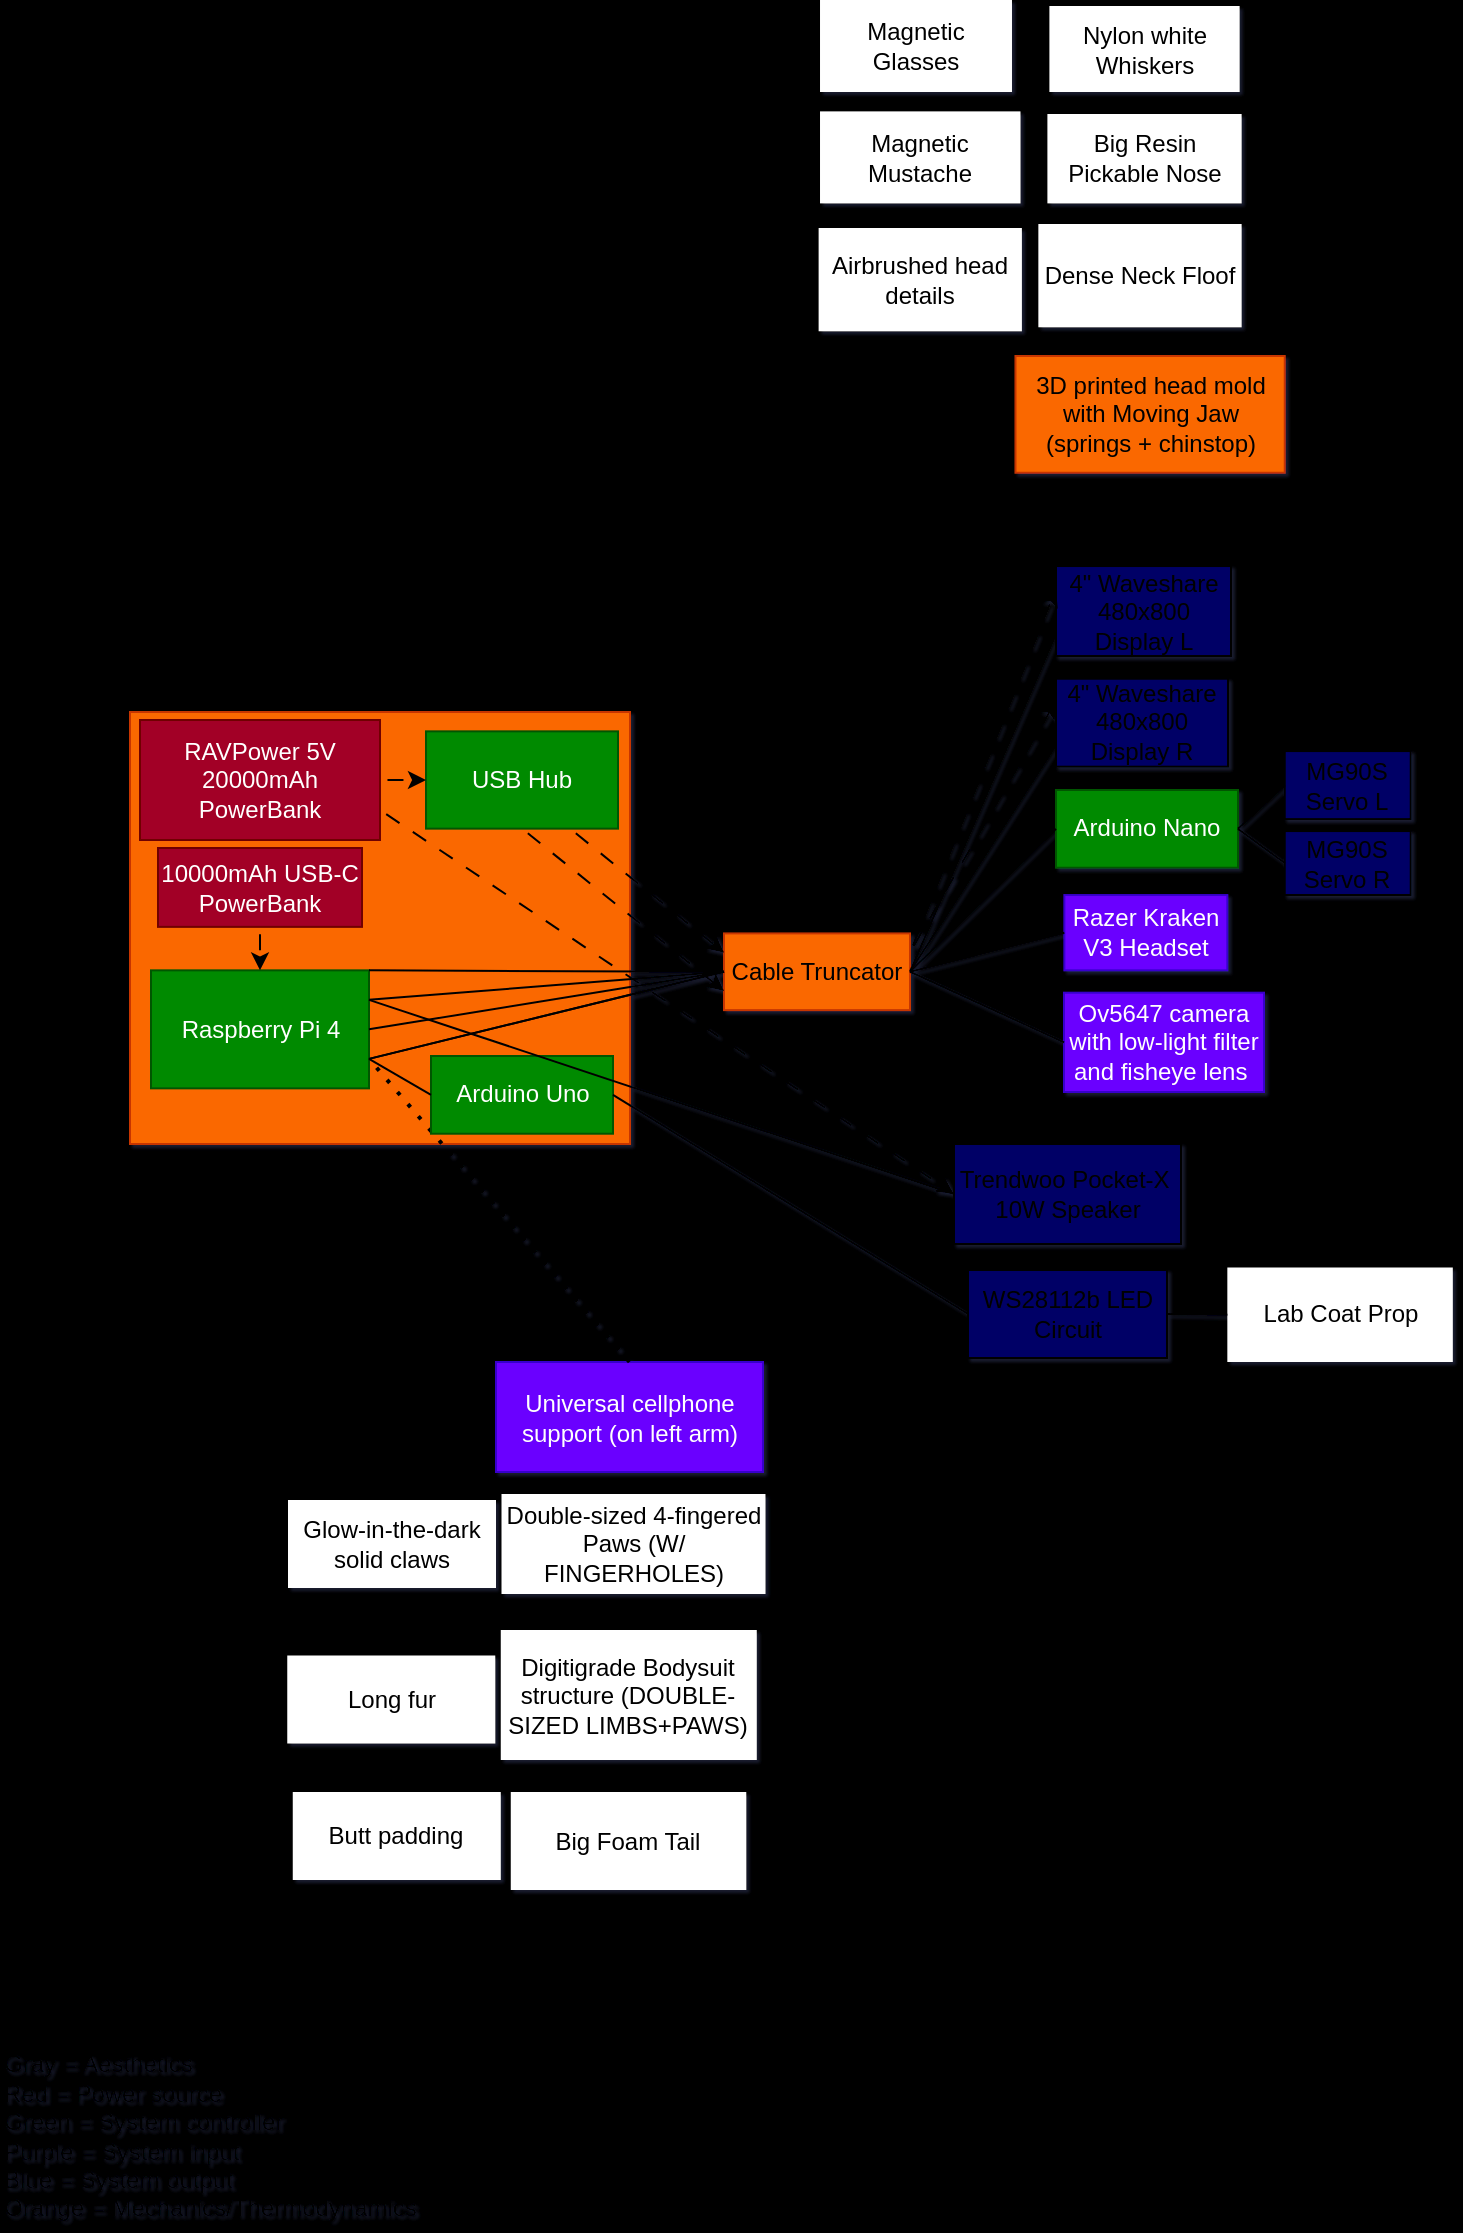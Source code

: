 <mxfile>
    <diagram id="meEQKwicSAwc1KFZT5nb" name="Page-1">
        <mxGraphModel dx="746" dy="433" grid="0" gridSize="10" guides="1" tooltips="1" connect="1" arrows="1" fold="1" page="1" pageScale="1" pageWidth="827" pageHeight="1169" background="#000000" math="0" shadow="1">
            <root>
                <mxCell id="0"/>
                <mxCell id="1" parent="0"/>
                <mxCell id="DGbpkix3uCbMqAGdI3nw-2" value="" style="rounded=0;whiteSpace=wrap;html=1;fillColor=#fa6800;fontColor=#000000;strokeColor=#C73500;" parent="1" vertex="1">
                    <mxGeometry x="74" y="403" width="250" height="216" as="geometry"/>
                </mxCell>
                <mxCell id="sJYIKFFBBBpRVcEcnY1A-2" value="Raspberry Pi 4" style="rounded=0;whiteSpace=wrap;html=1;fillColor=#008a00;fontColor=#ffffff;strokeColor=#005700;" parent="1" vertex="1">
                    <mxGeometry x="84.5" y="532.18" width="109" height="59" as="geometry"/>
                </mxCell>
                <mxCell id="sJYIKFFBBBpRVcEcnY1A-4" value="RAVPower 5V&lt;br&gt;20000mAh PowerBank" style="rounded=0;whiteSpace=wrap;html=1;fillColor=#a20025;fontColor=#ffffff;strokeColor=#6F0000;" parent="1" vertex="1">
                    <mxGeometry x="79" y="407" width="120" height="60" as="geometry"/>
                </mxCell>
                <mxCell id="MiqG1OLB_oiA9NUDDggW-1" value="Trendwoo Pocket-X&amp;nbsp;&lt;br&gt;10W Speaker" style="rounded=0;whiteSpace=wrap;html=1;fillColor=#000066;" parent="1" vertex="1">
                    <mxGeometry x="486.0" y="619" width="113.5" height="50" as="geometry"/>
                </mxCell>
                <mxCell id="MiqG1OLB_oiA9NUDDggW-14" value="4&quot; Waveshare&lt;br&gt;480x800 Display L" style="rounded=0;whiteSpace=wrap;html=1;fillColor=#000066;" parent="1" vertex="1">
                    <mxGeometry x="537.0" y="330.02" width="87.5" height="45" as="geometry"/>
                </mxCell>
                <mxCell id="MiqG1OLB_oiA9NUDDggW-16" value="Razer Kraken V3 Headset" style="rounded=0;whiteSpace=wrap;html=1;fillColor=#6a00ff;fontColor=#ffffff;strokeColor=#3700CC;" parent="1" vertex="1">
                    <mxGeometry x="541.17" y="494.53" width="81.5" height="37.65" as="geometry"/>
                </mxCell>
                <mxCell id="MiqG1OLB_oiA9NUDDggW-20" value="4&quot; Waveshare&lt;br&gt;480x800 Display R" style="rounded=0;whiteSpace=wrap;html=1;fillColor=#000066;" parent="1" vertex="1">
                    <mxGeometry x="537.0" y="386.35" width="86" height="44" as="geometry"/>
                </mxCell>
                <mxCell id="EwRE9bhfaP1bS0f3p2Km-1" value="3D printed head mold with Moving Jaw &lt;br&gt;(springs + chinstop)" style="rounded=0;whiteSpace=wrap;html=1;fillColor=#fa6800;fontColor=#000000;strokeColor=#C73500;" parent="1" vertex="1">
                    <mxGeometry x="516.73" y="225" width="134.64" height="58.37" as="geometry"/>
                </mxCell>
                <mxCell id="1WqXuKTqIWCNE-_j3OdE-2" value="" style="endArrow=none;html=1;exitX=1;exitY=0.5;exitDx=0;exitDy=0;entryX=0;entryY=0.75;entryDx=0;entryDy=0;" parent="1" source="16" target="MiqG1OLB_oiA9NUDDggW-20" edge="1">
                    <mxGeometry width="50" height="50" relative="1" as="geometry">
                        <mxPoint x="363.68" y="402.63" as="sourcePoint"/>
                        <mxPoint x="519" y="425" as="targetPoint"/>
                    </mxGeometry>
                </mxCell>
                <mxCell id="1WqXuKTqIWCNE-_j3OdE-3" value="" style="endArrow=classic;html=1;entryX=0;entryY=0.25;entryDx=0;entryDy=0;exitX=1;exitY=0.25;exitDx=0;exitDy=0;flowAnimation=1;" parent="1" source="16" target="MiqG1OLB_oiA9NUDDggW-20" edge="1">
                    <mxGeometry width="50" height="50" relative="1" as="geometry">
                        <mxPoint x="336.68" y="451.63" as="sourcePoint"/>
                        <mxPoint x="27.68" y="677.63" as="targetPoint"/>
                    </mxGeometry>
                </mxCell>
                <mxCell id="Ozhnao1Kgd7wMi6BiEIW-4" value="Digitigrade Bodysuit structure (DOUBLE-SIZED LIMBS+PAWS)" style="rounded=0;whiteSpace=wrap;html=1;strokeColor=none;" parent="1" vertex="1">
                    <mxGeometry x="259.38" y="862" width="128" height="65" as="geometry"/>
                </mxCell>
                <mxCell id="DGbpkix3uCbMqAGdI3nw-13" value="Lab Coat Prop" style="rounded=0;whiteSpace=wrap;html=1;strokeColor=none;" parent="1" vertex="1">
                    <mxGeometry x="622.67" y="680.75" width="112.73" height="47.25" as="geometry"/>
                </mxCell>
                <mxCell id="Nwgi6No1Y5rALYJXFBc9-3" value="WS28112b LED Circuit" style="rounded=0;whiteSpace=wrap;html=1;fillColor=#000066;" parent="1" vertex="1">
                    <mxGeometry x="493" y="682" width="99.5" height="44" as="geometry"/>
                </mxCell>
                <mxCell id="H9GIjnEAIh9E3dcZyppp-1" value="Nylon white Whiskers" style="rounded=0;whiteSpace=wrap;html=1;gradientColor=none;gradientDirection=radial;strokeColor=none;shadow=0;sketch=0;" parent="1" vertex="1">
                    <mxGeometry x="533.7" y="50.0" width="95.11" height="43" as="geometry"/>
                </mxCell>
                <mxCell id="G8CKnrLTyZzQH0mxdqqO-1" value="Big Foam Tail" style="rounded=0;whiteSpace=wrap;html=1;strokeColor=none;" parent="1" vertex="1">
                    <mxGeometry x="264.38" y="943" width="117.75" height="49" as="geometry"/>
                </mxCell>
                <mxCell id="mjT4M5Ip4WEiN_Ukw4vy-4" value="Big Resin Pickable Nose" style="rounded=0;whiteSpace=wrap;html=1;strokeColor=none;" parent="1" vertex="1">
                    <mxGeometry x="532.7" y="104.0" width="97.11" height="44.69" as="geometry"/>
                </mxCell>
                <mxCell id="l3iReEpkzlMMZ4JEiKjo-1" value="Arduino Nano" style="rounded=0;whiteSpace=wrap;html=1;fillColor=#008a00;fontColor=#ffffff;strokeColor=#005700;" parent="1" vertex="1">
                    <mxGeometry x="537" y="442" width="91" height="38.85" as="geometry"/>
                </mxCell>
                <mxCell id="l3iReEpkzlMMZ4JEiKjo-6" value="MG90S Servo L" style="rounded=0;whiteSpace=wrap;html=1;fillColor=#000066;" parent="1" vertex="1">
                    <mxGeometry x="651.37" y="422.54" width="63" height="34" as="geometry"/>
                </mxCell>
                <mxCell id="l3iReEpkzlMMZ4JEiKjo-7" value="MG90S Servo R" style="rounded=0;whiteSpace=wrap;html=1;fillColor=#000066;" parent="1" vertex="1">
                    <mxGeometry x="651.37" y="462.53" width="63" height="32" as="geometry"/>
                </mxCell>
                <mxCell id="l3iReEpkzlMMZ4JEiKjo-9" value="" style="endArrow=none;html=1;entryX=1;entryY=0.5;entryDx=0;entryDy=0;exitX=0;exitY=0.5;exitDx=0;exitDy=0;" parent="1" source="l3iReEpkzlMMZ4JEiKjo-7" target="l3iReEpkzlMMZ4JEiKjo-1" edge="1">
                    <mxGeometry width="50" height="50" relative="1" as="geometry">
                        <mxPoint x="111.68" y="1038.55" as="sourcePoint"/>
                        <mxPoint x="646.68" y="436.05" as="targetPoint"/>
                    </mxGeometry>
                </mxCell>
                <mxCell id="l3iReEpkzlMMZ4JEiKjo-10" value="" style="endArrow=none;html=1;entryX=0;entryY=0.5;entryDx=0;entryDy=0;exitX=1;exitY=0.5;exitDx=0;exitDy=0;" parent="1" source="l3iReEpkzlMMZ4JEiKjo-1" target="l3iReEpkzlMMZ4JEiKjo-6" edge="1">
                    <mxGeometry width="50" height="50" relative="1" as="geometry">
                        <mxPoint x="646.68" y="441.36" as="sourcePoint"/>
                        <mxPoint x="165.68" y="943.37" as="targetPoint"/>
                    </mxGeometry>
                </mxCell>
                <mxCell id="1nplpBPKuo-pAkyZSkpJ-1" value="Dense Neck Floof" style="rounded=0;whiteSpace=wrap;html=1;strokeColor=none;" parent="1" vertex="1">
                    <mxGeometry x="528.18" y="159" width="101.63" height="51.63" as="geometry"/>
                </mxCell>
                <mxCell id="mBO-9hLZOUBeBoBWAcDw-1" value="Universal cellphone support (on left arm)" style="rounded=0;whiteSpace=wrap;html=1;fillColor=#6a00ff;fontColor=#ffffff;strokeColor=#3700CC;" parent="1" vertex="1">
                    <mxGeometry x="257.0" y="728" width="133.5" height="55" as="geometry"/>
                </mxCell>
                <mxCell id="xO1Hjzes8Y6__K4B7noJ-2" value="Double-sized 4-fingered&lt;br&gt;Paws (W/ FINGERHOLES)" style="rounded=0;whiteSpace=wrap;html=1;strokeColor=none;" parent="1" vertex="1">
                    <mxGeometry x="259.75" y="794" width="131.98" height="50" as="geometry"/>
                </mxCell>
                <mxCell id="nYuNfDLr34HPvWMLvB9R-5" value="" style="endArrow=classic;html=1;exitX=1;exitY=0.25;exitDx=0;exitDy=0;entryX=0;entryY=0.25;entryDx=0;entryDy=0;flowAnimation=1;" parent="1" source="16" target="MiqG1OLB_oiA9NUDDggW-14" edge="1">
                    <mxGeometry width="50" height="50" relative="1" as="geometry">
                        <mxPoint x="327.68" y="448.63" as="sourcePoint"/>
                        <mxPoint x="503" y="377" as="targetPoint"/>
                    </mxGeometry>
                </mxCell>
                <mxCell id="nYuNfDLr34HPvWMLvB9R-9" value="" style="endArrow=none;html=1;entryX=0;entryY=0.5;entryDx=0;entryDy=0;exitX=1;exitY=0.5;exitDx=0;exitDy=0;" parent="1" source="16" target="MiqG1OLB_oiA9NUDDggW-16" edge="1">
                    <mxGeometry width="50" height="50" relative="1" as="geometry">
                        <mxPoint x="341.68" y="543.63" as="sourcePoint"/>
                        <mxPoint x="328.68" y="500.63" as="targetPoint"/>
                    </mxGeometry>
                </mxCell>
                <mxCell id="P2U7Luo28GVeBd__tEnY-2" value="" style="endArrow=classic;html=1;exitX=0.5;exitY=1;exitDx=0;exitDy=0;entryX=0.5;entryY=0;entryDx=0;entryDy=0;flowAnimation=1;" parent="1" source="80" target="sJYIKFFBBBpRVcEcnY1A-2" edge="1">
                    <mxGeometry width="50" height="50" relative="1" as="geometry">
                        <mxPoint x="307.68" y="600" as="sourcePoint"/>
                        <mxPoint x="357.68" y="550" as="targetPoint"/>
                    </mxGeometry>
                </mxCell>
                <mxCell id="dLq0NmMCFaMVdCEzxlDA-1" value="Glow-in-the-dark solid claws" style="rounded=0;whiteSpace=wrap;html=1;strokeColor=none;" parent="1" vertex="1">
                    <mxGeometry x="153" y="797" width="104" height="44" as="geometry"/>
                </mxCell>
                <mxCell id="8uKKw6rdh23P3kLo1PTB-3" value="Magnetic Mustache" style="rounded=0;whiteSpace=wrap;html=1;strokeColor=none;" parent="1" vertex="1">
                    <mxGeometry x="419.01" y="102.69" width="100.23" height="46" as="geometry"/>
                </mxCell>
                <mxCell id="SpIbLsfifqnd3sB7QlT--1" value="Magnetic Glasses" style="rounded=0;whiteSpace=wrap;html=1;strokeColor=none;" parent="1" vertex="1">
                    <mxGeometry x="419.01" y="47.0" width="95.98" height="46" as="geometry"/>
                </mxCell>
                <mxCell id="11" value="" style="endArrow=none;html=1;exitX=1;exitY=0.5;exitDx=0;exitDy=0;entryX=0;entryY=0.5;entryDx=0;entryDy=0;" parent="1" source="16" target="l3iReEpkzlMMZ4JEiKjo-1" edge="1">
                    <mxGeometry width="50" height="50" relative="1" as="geometry">
                        <mxPoint x="531.68" y="616.63" as="sourcePoint"/>
                        <mxPoint x="581.68" y="566.63" as="targetPoint"/>
                    </mxGeometry>
                </mxCell>
                <mxCell id="16" value="Cable Truncator" style="rounded=0;whiteSpace=wrap;html=1;fillColor=#fa6800;fontColor=#000000;strokeColor=#C73500;" parent="1" vertex="1">
                    <mxGeometry x="371" y="513.71" width="93" height="38.35" as="geometry"/>
                </mxCell>
                <mxCell id="21" value="" style="endArrow=none;html=1;exitX=1;exitY=0;exitDx=0;exitDy=0;entryX=0;entryY=0.5;entryDx=0;entryDy=0;" parent="1" source="sJYIKFFBBBpRVcEcnY1A-2" target="16" edge="1">
                    <mxGeometry width="50" height="50" relative="1" as="geometry">
                        <mxPoint x="463" y="598" as="sourcePoint"/>
                        <mxPoint x="513" y="548" as="targetPoint"/>
                    </mxGeometry>
                </mxCell>
                <mxCell id="22" value="" style="endArrow=none;html=1;exitX=1;exitY=0.5;exitDx=0;exitDy=0;entryX=0;entryY=0.5;entryDx=0;entryDy=0;" parent="1" source="sJYIKFFBBBpRVcEcnY1A-2" target="16" edge="1">
                    <mxGeometry width="50" height="50" relative="1" as="geometry">
                        <mxPoint x="463" y="598" as="sourcePoint"/>
                        <mxPoint x="513" y="548" as="targetPoint"/>
                    </mxGeometry>
                </mxCell>
                <mxCell id="24" value="" style="endArrow=none;html=1;exitX=1;exitY=0.75;exitDx=0;exitDy=0;entryX=0;entryY=0.5;entryDx=0;entryDy=0;" parent="1" source="sJYIKFFBBBpRVcEcnY1A-2" target="16" edge="1">
                    <mxGeometry width="50" height="50" relative="1" as="geometry">
                        <mxPoint x="463" y="598" as="sourcePoint"/>
                        <mxPoint x="513" y="548" as="targetPoint"/>
                    </mxGeometry>
                </mxCell>
                <mxCell id="38" value="" style="endArrow=none;html=1;exitX=1;exitY=0.5;exitDx=0;exitDy=0;entryX=0;entryY=0.75;entryDx=0;entryDy=0;" parent="1" source="16" target="MiqG1OLB_oiA9NUDDggW-14" edge="1">
                    <mxGeometry width="50" height="50" relative="1" as="geometry">
                        <mxPoint x="505" y="529" as="sourcePoint"/>
                        <mxPoint x="555" y="479" as="targetPoint"/>
                    </mxGeometry>
                </mxCell>
                <mxCell id="41" value="" style="endArrow=classic;html=1;exitX=0.5;exitY=1;exitDx=0;exitDy=0;entryX=0;entryY=0.75;entryDx=0;entryDy=0;flowAnimation=1;" parent="1" source="73" target="16" edge="1">
                    <mxGeometry width="50" height="50" relative="1" as="geometry">
                        <mxPoint x="343" y="514" as="sourcePoint"/>
                        <mxPoint x="393" y="464" as="targetPoint"/>
                    </mxGeometry>
                </mxCell>
                <mxCell id="42" value="" style="endArrow=none;html=1;exitX=1;exitY=0.75;exitDx=0;exitDy=0;entryX=0;entryY=0.5;entryDx=0;entryDy=0;" parent="1" source="sJYIKFFBBBpRVcEcnY1A-2" target="16" edge="1">
                    <mxGeometry width="50" height="50" relative="1" as="geometry">
                        <mxPoint x="166" y="537" as="sourcePoint"/>
                        <mxPoint x="253" y="552.76" as="targetPoint"/>
                    </mxGeometry>
                </mxCell>
                <mxCell id="46" value="" style="endArrow=none;dashed=1;html=1;dashPattern=1 3;strokeWidth=2;exitX=0.5;exitY=0;exitDx=0;exitDy=0;strokeColor=default;noJump=0;flowAnimation=0;entryX=1;entryY=0.75;entryDx=0;entryDy=0;" parent="1" source="mBO-9hLZOUBeBoBWAcDw-1" target="sJYIKFFBBBpRVcEcnY1A-2" edge="1">
                    <mxGeometry width="50" height="50" relative="1" as="geometry">
                        <mxPoint x="378" y="704" as="sourcePoint"/>
                        <mxPoint x="164" y="540" as="targetPoint"/>
                    </mxGeometry>
                </mxCell>
                <mxCell id="55" value="Ov5647 camera with low-light filter and fisheye lens&amp;nbsp;" style="rounded=0;whiteSpace=wrap;html=1;fillColor=#6a00ff;fontColor=#ffffff;strokeColor=#3700CC;" parent="1" vertex="1">
                    <mxGeometry x="541" y="543.35" width="100" height="49.65" as="geometry"/>
                </mxCell>
                <mxCell id="56" value="" style="endArrow=none;html=1;comic=0;exitX=1;exitY=0.25;exitDx=0;exitDy=0;entryX=0;entryY=0.5;entryDx=0;entryDy=0;" parent="1" source="sJYIKFFBBBpRVcEcnY1A-2" target="16" edge="1">
                    <mxGeometry width="50" height="50" relative="1" as="geometry">
                        <mxPoint x="236" y="668" as="sourcePoint"/>
                        <mxPoint x="286" y="618" as="targetPoint"/>
                    </mxGeometry>
                </mxCell>
                <mxCell id="57" value="" style="endArrow=none;html=1;comic=0;exitX=1;exitY=0.5;exitDx=0;exitDy=0;entryX=0;entryY=0.5;entryDx=0;entryDy=0;" parent="1" source="16" target="55" edge="1">
                    <mxGeometry width="50" height="50" relative="1" as="geometry">
                        <mxPoint x="236" y="668" as="sourcePoint"/>
                        <mxPoint x="286" y="618" as="targetPoint"/>
                    </mxGeometry>
                </mxCell>
                <mxCell id="58" value="Long fur" style="rounded=0;whiteSpace=wrap;html=1;strokeColor=none;" parent="1" vertex="1">
                    <mxGeometry x="152.63" y="874.75" width="104" height="44" as="geometry"/>
                </mxCell>
                <mxCell id="60" value="Airbrushed head details" style="rounded=0;whiteSpace=wrap;html=1;strokeColor=none;" parent="1" vertex="1">
                    <mxGeometry x="418.31" y="161" width="101.63" height="51.63" as="geometry"/>
                </mxCell>
                <mxCell id="70" value="Gray = Aesthetics&lt;br&gt;Red = Power source&lt;br&gt;Green = System controller&lt;br&gt;Purple = System input&lt;br&gt;Blue = System output&lt;br&gt;Orange = Mechanics/Thermodynamics" style="text;html=1;align=left;verticalAlign=middle;resizable=0;points=[];autosize=1;strokeColor=none;fillColor=none;" parent="1" vertex="1">
                    <mxGeometry x="9.01" y="1071" width="216" height="88" as="geometry"/>
                </mxCell>
                <mxCell id="72" value="Butt padding" style="rounded=0;whiteSpace=wrap;html=1;strokeColor=none;" parent="1" vertex="1">
                    <mxGeometry x="155.38" y="943" width="104" height="44" as="geometry"/>
                </mxCell>
                <mxCell id="73" value="USB Hub" style="rounded=0;whiteSpace=wrap;html=1;fillColor=#008a00;fontColor=#ffffff;strokeColor=#005700;" parent="1" vertex="1">
                    <mxGeometry x="222" y="412.68" width="96" height="48.64" as="geometry"/>
                </mxCell>
                <mxCell id="74" value="" style="endArrow=classic;html=1;exitX=0.75;exitY=1;exitDx=0;exitDy=0;flowAnimation=1;entryX=0;entryY=0.25;entryDx=0;entryDy=0;" parent="1" source="73" target="16" edge="1">
                    <mxGeometry width="50" height="50" relative="1" as="geometry">
                        <mxPoint x="323.01" y="456.592" as="sourcePoint"/>
                        <mxPoint x="393" y="464" as="targetPoint"/>
                    </mxGeometry>
                </mxCell>
                <mxCell id="75" value="" style="endArrow=classic;html=1;flowAnimation=1;exitX=1;exitY=0.75;exitDx=0;exitDy=0;entryX=0;entryY=0.5;entryDx=0;entryDy=0;" parent="1" source="sJYIKFFBBBpRVcEcnY1A-4" target="MiqG1OLB_oiA9NUDDggW-1" edge="1">
                    <mxGeometry width="50" height="50" relative="1" as="geometry">
                        <mxPoint x="279.01" y="466.18" as="sourcePoint"/>
                        <mxPoint x="428" y="631" as="targetPoint"/>
                    </mxGeometry>
                </mxCell>
                <mxCell id="79" value="" style="endArrow=classic;html=1;exitX=1;exitY=0.5;exitDx=0;exitDy=0;entryX=0;entryY=0.5;entryDx=0;entryDy=0;flowAnimation=1;" parent="1" source="sJYIKFFBBBpRVcEcnY1A-4" target="73" edge="1">
                    <mxGeometry width="50" height="50" relative="1" as="geometry">
                        <mxPoint x="275" y="471.32" as="sourcePoint"/>
                        <mxPoint x="381" y="552.473" as="targetPoint"/>
                    </mxGeometry>
                </mxCell>
                <mxCell id="80" value="10000mAh USB-C PowerBank" style="rounded=0;whiteSpace=wrap;html=1;fillColor=#a20025;fontColor=#ffffff;strokeColor=#6F0000;" parent="1" vertex="1">
                    <mxGeometry x="88" y="471" width="102" height="39.43" as="geometry"/>
                </mxCell>
                <mxCell id="81" value="Arduino Uno" style="rounded=0;whiteSpace=wrap;html=1;fillColor=#008a00;fontColor=#ffffff;strokeColor=#005700;" parent="1" vertex="1">
                    <mxGeometry x="224.5" y="575.0" width="91" height="38.85" as="geometry"/>
                </mxCell>
                <mxCell id="82" value="" style="endArrow=none;html=1;exitX=1;exitY=0.75;exitDx=0;exitDy=0;entryX=0;entryY=0.5;entryDx=0;entryDy=0;" parent="1" source="sJYIKFFBBBpRVcEcnY1A-2" target="81" edge="1">
                    <mxGeometry width="50" height="50" relative="1" as="geometry">
                        <mxPoint x="357" y="584" as="sourcePoint"/>
                        <mxPoint x="455" y="650" as="targetPoint"/>
                    </mxGeometry>
                </mxCell>
                <mxCell id="83" value="" style="endArrow=none;html=1;exitX=1;exitY=0.25;exitDx=0;exitDy=0;entryX=0;entryY=0.5;entryDx=0;entryDy=0;" parent="1" source="sJYIKFFBBBpRVcEcnY1A-2" target="MiqG1OLB_oiA9NUDDggW-1" edge="1">
                    <mxGeometry width="50" height="50" relative="1" as="geometry">
                        <mxPoint x="357" y="584" as="sourcePoint"/>
                        <mxPoint x="407" y="534" as="targetPoint"/>
                    </mxGeometry>
                </mxCell>
                <mxCell id="84" value="" style="endArrow=none;html=1;exitX=1;exitY=0.5;exitDx=0;exitDy=0;entryX=0;entryY=0.5;entryDx=0;entryDy=0;" parent="1" source="81" target="Nwgi6No1Y5rALYJXFBc9-3" edge="1">
                    <mxGeometry width="50" height="50" relative="1" as="geometry">
                        <mxPoint x="357" y="667" as="sourcePoint"/>
                        <mxPoint x="407" y="617" as="targetPoint"/>
                    </mxGeometry>
                </mxCell>
                <mxCell id="85" value="" style="endArrow=none;html=1;exitX=1;exitY=0.5;exitDx=0;exitDy=0;entryX=0;entryY=0.5;entryDx=0;entryDy=0;" edge="1" parent="1" source="Nwgi6No1Y5rALYJXFBc9-3" target="DGbpkix3uCbMqAGdI3nw-13">
                    <mxGeometry width="50" height="50" relative="1" as="geometry">
                        <mxPoint x="325.5" y="604.425" as="sourcePoint"/>
                        <mxPoint x="503" y="714" as="targetPoint"/>
                    </mxGeometry>
                </mxCell>
            </root>
        </mxGraphModel>
    </diagram>
</mxfile>